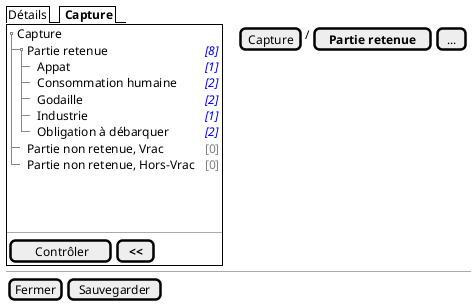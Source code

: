 @startsalt
{
  {/ Détails | <b> Capture }
  {+
   {T
       + Capture    | .
       ++ Partie retenue       | <i><color:blue>[8]
       +++ Appat | <i><color:blue>[1]
       +++ Consommation humaine | <i><color:blue>[2]
       +++ Godaille | <i><color:blue>[2]
       +++ Industrie | <i><color:blue>[1]
       +++ Obligation à débarquer| <i><color:blue>[2]
       ++ Partie non retenue, Vrac | <color:gray>[0]
       ++ Partie non retenue, Hors-Vrac | <color:gray>[0]
   }
    .
    .
    .
   --
   {
      [<&checkmark> Contrôler] | [ <b><< ]
   }
  } | . | {
    { [Capture] | / | [<b>Partie retenue] | [...] }

  }

  -- | -- | --
  { [Fermer] | [Sauvegarder] }
}
@endsalt

